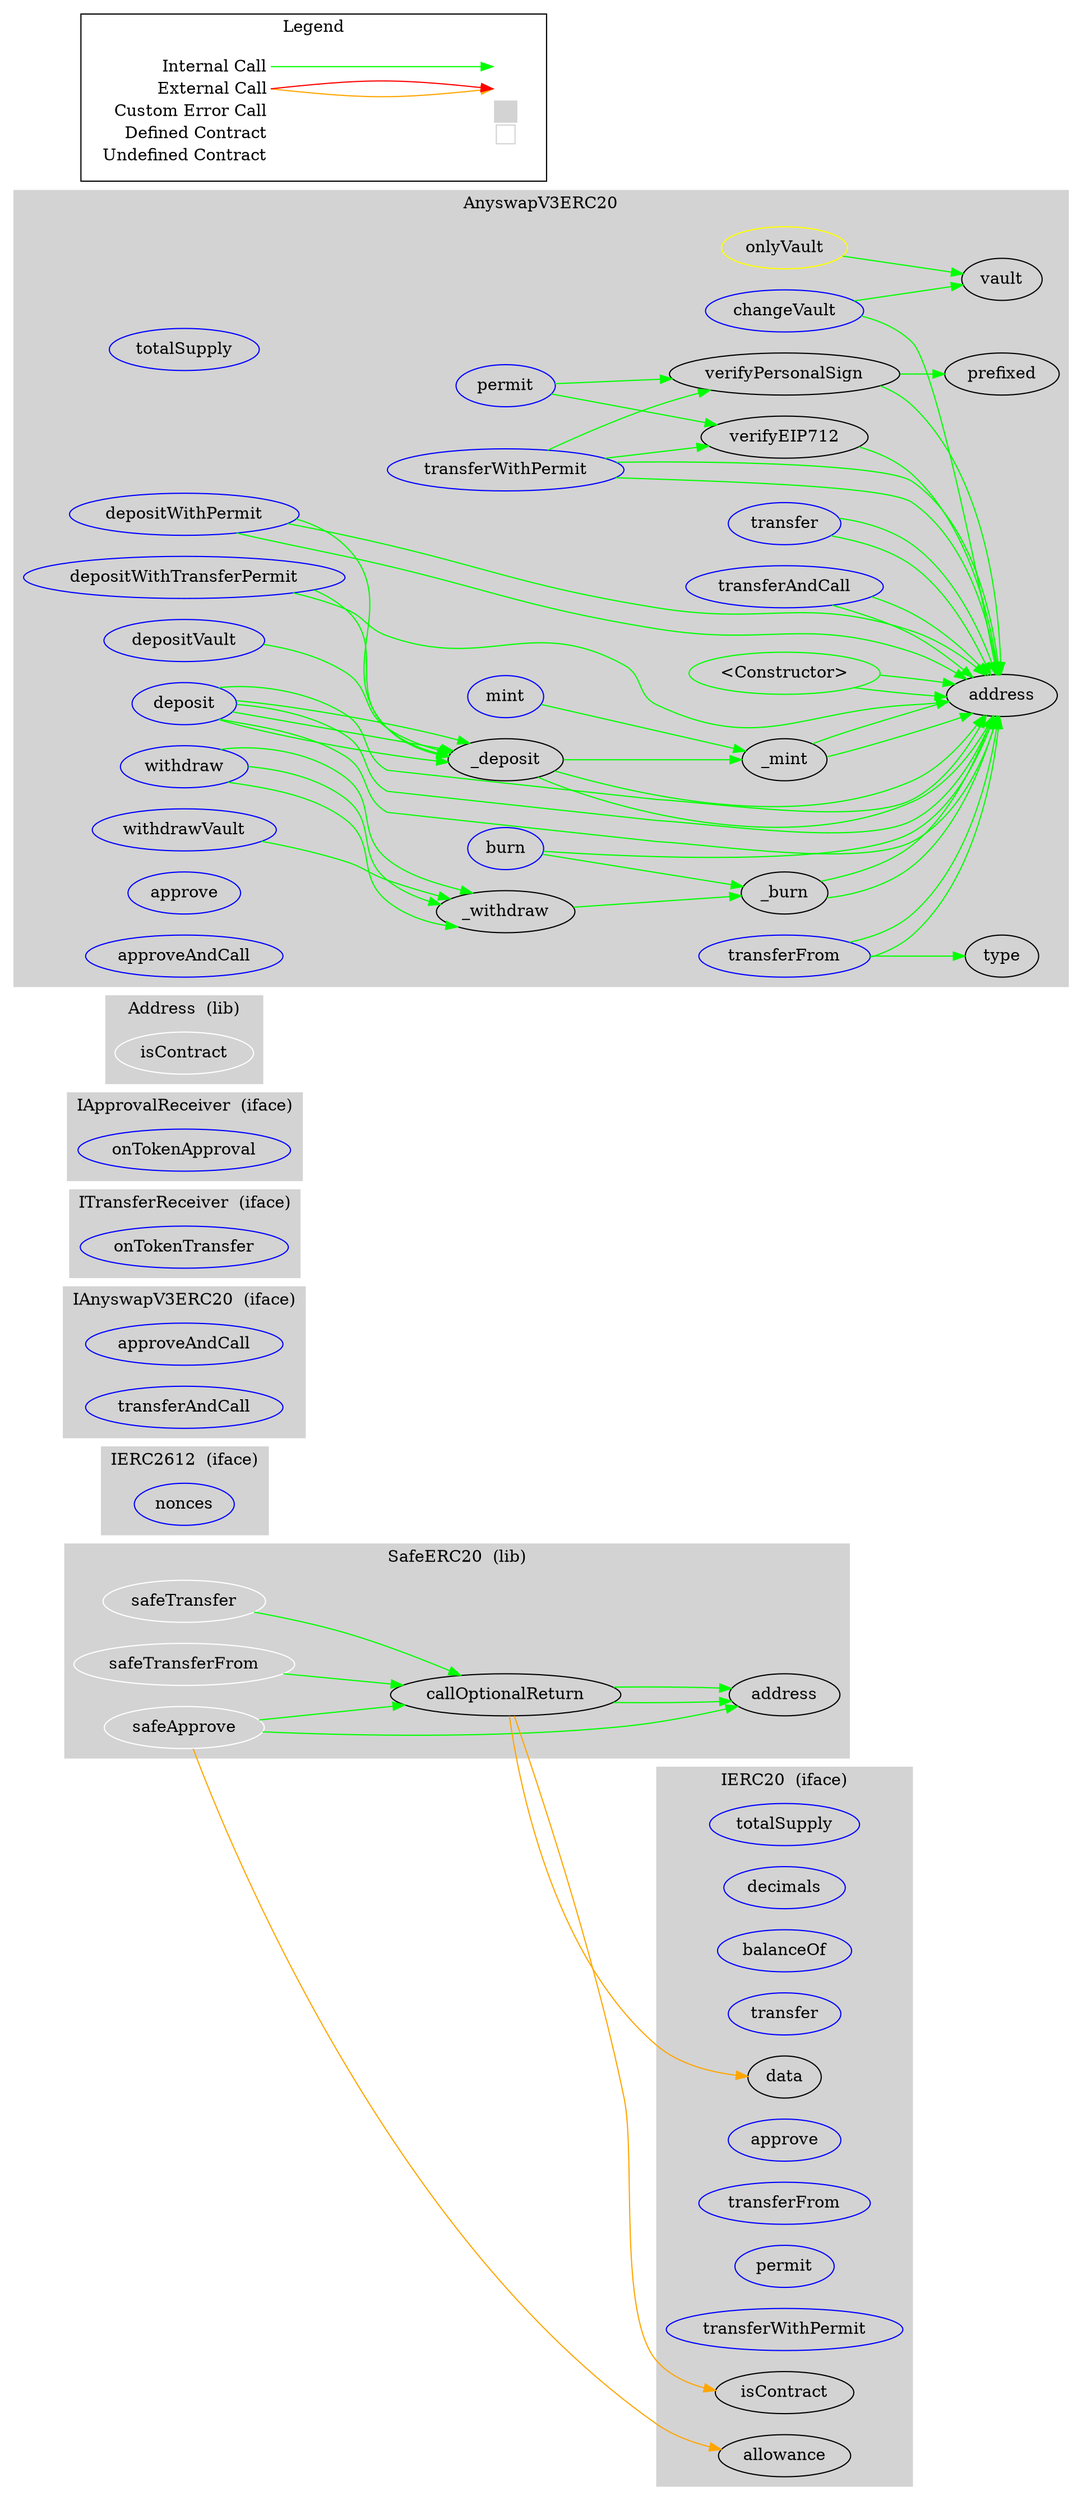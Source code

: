 digraph G {
  graph [ ratio = "auto", page = "100", compound =true ];
subgraph "clusterIERC20" {
  graph [ label = "IERC20  (iface)", color = "lightgray", style = "filled", bgcolor = "lightgray" ];
  "IERC20.totalSupply" [ label = "totalSupply", color = "blue" ];
  "IERC20.decimals" [ label = "decimals", color = "blue" ];
  "IERC20.balanceOf" [ label = "balanceOf", color = "blue" ];
  "IERC20.transfer" [ label = "transfer", color = "blue" ];
  "IERC20.allowance" [ label = "allowance" ];
  "IERC20.approve" [ label = "approve", color = "blue" ];
  "IERC20.transferFrom" [ label = "transferFrom", color = "blue" ];
  "IERC20.permit" [ label = "permit", color = "blue" ];
  "IERC20.transferWithPermit" [ label = "transferWithPermit", color = "blue" ];
  "IERC20.isContract" [ label = "isContract" ];
  "IERC20.data" [ label = "data" ];
}

subgraph "clusterIERC2612" {
  graph [ label = "IERC2612  (iface)", color = "lightgray", style = "filled", bgcolor = "lightgray" ];
  "IERC2612.nonces" [ label = "nonces", color = "blue" ];
}

subgraph "clusterIAnyswapV3ERC20" {
  graph [ label = "IAnyswapV3ERC20  (iface)", color = "lightgray", style = "filled", bgcolor = "lightgray" ];
  "IAnyswapV3ERC20.approveAndCall" [ label = "approveAndCall", color = "blue" ];
  "IAnyswapV3ERC20.transferAndCall" [ label = "transferAndCall", color = "blue" ];
}

subgraph "clusterITransferReceiver" {
  graph [ label = "ITransferReceiver  (iface)", color = "lightgray", style = "filled", bgcolor = "lightgray" ];
  "ITransferReceiver.onTokenTransfer" [ label = "onTokenTransfer", color = "blue" ];
}

subgraph "clusterIApprovalReceiver" {
  graph [ label = "IApprovalReceiver  (iface)", color = "lightgray", style = "filled", bgcolor = "lightgray" ];
  "IApprovalReceiver.onTokenApproval" [ label = "onTokenApproval", color = "blue" ];
}

subgraph "clusterAddress" {
  graph [ label = "Address  (lib)", color = "lightgray", style = "filled", bgcolor = "lightgray" ];
  "Address.isContract" [ label = "isContract", color = "white" ];
}

subgraph "clusterSafeERC20" {
  graph [ label = "SafeERC20  (lib)", color = "lightgray", style = "filled", bgcolor = "lightgray" ];
  "SafeERC20.safeTransfer" [ label = "safeTransfer", color = "white" ];
  "SafeERC20.safeTransferFrom" [ label = "safeTransferFrom", color = "white" ];
  "SafeERC20.safeApprove" [ label = "safeApprove", color = "white" ];
  "SafeERC20.callOptionalReturn" [ label = "callOptionalReturn" ];
  "SafeERC20.address" [ label = "address" ];
}

subgraph "clusterAnyswapV3ERC20" {
  graph [ label = "AnyswapV3ERC20", color = "lightgray", style = "filled", bgcolor = "lightgray" ];
  "AnyswapV3ERC20.onlyVault" [ label = "onlyVault", color = "yellow" ];
  "AnyswapV3ERC20.vault" [ label = "vault" ];
  "AnyswapV3ERC20.changeVault" [ label = "changeVault", color = "blue" ];
  "AnyswapV3ERC20.mint" [ label = "mint", color = "blue" ];
  "AnyswapV3ERC20.burn" [ label = "burn", color = "blue" ];
  "AnyswapV3ERC20.<Constructor>" [ label = "<Constructor>", color = "green" ];
  "AnyswapV3ERC20.totalSupply" [ label = "totalSupply", color = "blue" ];
  "AnyswapV3ERC20.depositWithPermit" [ label = "depositWithPermit", color = "blue" ];
  "AnyswapV3ERC20.depositWithTransferPermit" [ label = "depositWithTransferPermit", color = "blue" ];
  "AnyswapV3ERC20.deposit" [ label = "deposit", color = "blue" ];
  "AnyswapV3ERC20.depositVault" [ label = "depositVault", color = "blue" ];
  "AnyswapV3ERC20._deposit" [ label = "_deposit" ];
  "AnyswapV3ERC20.withdraw" [ label = "withdraw", color = "blue" ];
  "AnyswapV3ERC20.withdrawVault" [ label = "withdrawVault", color = "blue" ];
  "AnyswapV3ERC20._withdraw" [ label = "_withdraw" ];
  "AnyswapV3ERC20._mint" [ label = "_mint" ];
  "AnyswapV3ERC20._burn" [ label = "_burn" ];
  "AnyswapV3ERC20.approve" [ label = "approve", color = "blue" ];
  "AnyswapV3ERC20.approveAndCall" [ label = "approveAndCall", color = "blue" ];
  "AnyswapV3ERC20.permit" [ label = "permit", color = "blue" ];
  "AnyswapV3ERC20.transferWithPermit" [ label = "transferWithPermit", color = "blue" ];
  "AnyswapV3ERC20.verifyEIP712" [ label = "verifyEIP712" ];
  "AnyswapV3ERC20.verifyPersonalSign" [ label = "verifyPersonalSign" ];
  "AnyswapV3ERC20.prefixed" [ label = "prefixed" ];
  "AnyswapV3ERC20.transfer" [ label = "transfer", color = "blue" ];
  "AnyswapV3ERC20.transferFrom" [ label = "transferFrom", color = "blue" ];
  "AnyswapV3ERC20.transferAndCall" [ label = "transferAndCall", color = "blue" ];
  "AnyswapV3ERC20.address" [ label = "address" ];
  "AnyswapV3ERC20.type" [ label = "type" ];
}

  "SafeERC20.safeTransfer";
  "SafeERC20.callOptionalReturn";
  "SafeERC20.safeTransferFrom";
  "SafeERC20.safeApprove";
  "IERC20.allowance";
  "SafeERC20.address";
  "IERC20.isContract";
  "IERC20.data";
  "AnyswapV3ERC20.onlyVault";
  "AnyswapV3ERC20.vault";
  "AnyswapV3ERC20.changeVault";
  "AnyswapV3ERC20.address";
  "AnyswapV3ERC20.mint";
  "AnyswapV3ERC20._mint";
  "AnyswapV3ERC20.burn";
  "AnyswapV3ERC20._burn";
  "AnyswapV3ERC20.<Constructor>";
  "AnyswapV3ERC20.depositWithPermit";
  "AnyswapV3ERC20._deposit";
  "AnyswapV3ERC20.depositWithTransferPermit";
  "AnyswapV3ERC20.deposit";
  "AnyswapV3ERC20.depositVault";
  "AnyswapV3ERC20.withdraw";
  "AnyswapV3ERC20._withdraw";
  "AnyswapV3ERC20.withdrawVault";
  "AnyswapV3ERC20.permit";
  "AnyswapV3ERC20.verifyEIP712";
  "AnyswapV3ERC20.verifyPersonalSign";
  "AnyswapV3ERC20.transferWithPermit";
  "AnyswapV3ERC20.prefixed";
  "AnyswapV3ERC20.transfer";
  "AnyswapV3ERC20.transferFrom";
  "AnyswapV3ERC20.type";
  "AnyswapV3ERC20.transferAndCall";
  "SafeERC20.safeTransfer" -> "SafeERC20.callOptionalReturn" [ color = "green" ];
  "SafeERC20.safeTransferFrom" -> "SafeERC20.callOptionalReturn" [ color = "green" ];
  "SafeERC20.safeApprove" -> "IERC20.allowance" [ color = "orange" ];
  "SafeERC20.safeApprove" -> "SafeERC20.address" [ color = "green" ];
  "SafeERC20.safeApprove" -> "SafeERC20.callOptionalReturn" [ color = "green" ];
  "SafeERC20.callOptionalReturn" -> "IERC20.isContract" [ color = "orange" ];
  "SafeERC20.callOptionalReturn" -> "SafeERC20.address" [ color = "green" ];
  "SafeERC20.callOptionalReturn" -> "IERC20.data" [ color = "orange" ];
  "SafeERC20.callOptionalReturn" -> "SafeERC20.address" [ color = "green" ];
  "AnyswapV3ERC20.onlyVault" -> "AnyswapV3ERC20.vault" [ color = "green" ];
  "AnyswapV3ERC20.changeVault" -> "AnyswapV3ERC20.address" [ color = "green" ];
  "AnyswapV3ERC20.changeVault" -> "AnyswapV3ERC20.vault" [ color = "green" ];
  "AnyswapV3ERC20.mint" -> "AnyswapV3ERC20._mint" [ color = "green" ];
  "AnyswapV3ERC20.burn" -> "AnyswapV3ERC20.address" [ color = "green" ];
  "AnyswapV3ERC20.burn" -> "AnyswapV3ERC20._burn" [ color = "green" ];
  "AnyswapV3ERC20.<Constructor>" -> "AnyswapV3ERC20.address" [ color = "green" ];
  "AnyswapV3ERC20.<Constructor>" -> "AnyswapV3ERC20.address" [ color = "green" ];
  "AnyswapV3ERC20.depositWithPermit" -> "AnyswapV3ERC20.address" [ color = "green" ];
  "AnyswapV3ERC20.depositWithPermit" -> "AnyswapV3ERC20.address" [ color = "green" ];
  "AnyswapV3ERC20.depositWithPermit" -> "AnyswapV3ERC20._deposit" [ color = "green" ];
  "AnyswapV3ERC20.depositWithTransferPermit" -> "AnyswapV3ERC20.address" [ color = "green" ];
  "AnyswapV3ERC20.depositWithTransferPermit" -> "AnyswapV3ERC20._deposit" [ color = "green" ];
  "AnyswapV3ERC20.deposit" -> "AnyswapV3ERC20.address" [ color = "green" ];
  "AnyswapV3ERC20.deposit" -> "AnyswapV3ERC20._deposit" [ color = "green" ];
  "AnyswapV3ERC20.deposit" -> "AnyswapV3ERC20.address" [ color = "green" ];
  "AnyswapV3ERC20.deposit" -> "AnyswapV3ERC20._deposit" [ color = "green" ];
  "AnyswapV3ERC20.deposit" -> "AnyswapV3ERC20.address" [ color = "green" ];
  "AnyswapV3ERC20.deposit" -> "AnyswapV3ERC20._deposit" [ color = "green" ];
  "AnyswapV3ERC20.depositVault" -> "AnyswapV3ERC20._deposit" [ color = "green" ];
  "AnyswapV3ERC20._deposit" -> "AnyswapV3ERC20.address" [ color = "green" ];
  "AnyswapV3ERC20._deposit" -> "AnyswapV3ERC20.address" [ color = "green" ];
  "AnyswapV3ERC20._deposit" -> "AnyswapV3ERC20._mint" [ color = "green" ];
  "AnyswapV3ERC20.withdraw" -> "AnyswapV3ERC20._withdraw" [ color = "green" ];
  "AnyswapV3ERC20.withdraw" -> "AnyswapV3ERC20._withdraw" [ color = "green" ];
  "AnyswapV3ERC20.withdraw" -> "AnyswapV3ERC20._withdraw" [ color = "green" ];
  "AnyswapV3ERC20.withdrawVault" -> "AnyswapV3ERC20._withdraw" [ color = "green" ];
  "AnyswapV3ERC20._withdraw" -> "AnyswapV3ERC20._burn" [ color = "green" ];
  "AnyswapV3ERC20._mint" -> "AnyswapV3ERC20.address" [ color = "green" ];
  "AnyswapV3ERC20._mint" -> "AnyswapV3ERC20.address" [ color = "green" ];
  "AnyswapV3ERC20._burn" -> "AnyswapV3ERC20.address" [ color = "green" ];
  "AnyswapV3ERC20._burn" -> "AnyswapV3ERC20.address" [ color = "green" ];
  "AnyswapV3ERC20.permit" -> "AnyswapV3ERC20.verifyEIP712" [ color = "green" ];
  "AnyswapV3ERC20.permit" -> "AnyswapV3ERC20.verifyPersonalSign" [ color = "green" ];
  "AnyswapV3ERC20.transferWithPermit" -> "AnyswapV3ERC20.verifyEIP712" [ color = "green" ];
  "AnyswapV3ERC20.transferWithPermit" -> "AnyswapV3ERC20.verifyPersonalSign" [ color = "green" ];
  "AnyswapV3ERC20.transferWithPermit" -> "AnyswapV3ERC20.address" [ color = "green" ];
  "AnyswapV3ERC20.transferWithPermit" -> "AnyswapV3ERC20.address" [ color = "green" ];
  "AnyswapV3ERC20.verifyEIP712" -> "AnyswapV3ERC20.address" [ color = "green" ];
  "AnyswapV3ERC20.verifyPersonalSign" -> "AnyswapV3ERC20.prefixed" [ color = "green" ];
  "AnyswapV3ERC20.verifyPersonalSign" -> "AnyswapV3ERC20.address" [ color = "green" ];
  "AnyswapV3ERC20.transfer" -> "AnyswapV3ERC20.address" [ color = "green" ];
  "AnyswapV3ERC20.transfer" -> "AnyswapV3ERC20.address" [ color = "green" ];
  "AnyswapV3ERC20.transferFrom" -> "AnyswapV3ERC20.address" [ color = "green" ];
  "AnyswapV3ERC20.transferFrom" -> "AnyswapV3ERC20.address" [ color = "green" ];
  "AnyswapV3ERC20.transferFrom" -> "AnyswapV3ERC20.type" [ color = "green" ];
  "AnyswapV3ERC20.transferAndCall" -> "AnyswapV3ERC20.address" [ color = "green" ];
  "AnyswapV3ERC20.transferAndCall" -> "AnyswapV3ERC20.address" [ color = "green" ];


rankdir=LR
node [shape=plaintext]
subgraph cluster_01 { 
label = "Legend";
key [label=<<table border="0" cellpadding="2" cellspacing="0" cellborder="0">
  <tr><td align="right" port="i1">Internal Call</td></tr>
  <tr><td align="right" port="i2">External Call</td></tr>
  <tr><td align="right" port="i2">Custom Error Call</td></tr>
  <tr><td align="right" port="i3">Defined Contract</td></tr>
  <tr><td align="right" port="i4">Undefined Contract</td></tr>
  </table>>]
key2 [label=<<table border="0" cellpadding="2" cellspacing="0" cellborder="0">
  <tr><td port="i1">&nbsp;&nbsp;&nbsp;</td></tr>
  <tr><td port="i2">&nbsp;&nbsp;&nbsp;</td></tr>
  <tr><td port="i3" bgcolor="lightgray">&nbsp;&nbsp;&nbsp;</td></tr>
  <tr><td port="i4">
    <table border="1" cellborder="0" cellspacing="0" cellpadding="7" color="lightgray">
      <tr>
       <td></td>
      </tr>
     </table>
  </td></tr>
  </table>>]
key:i1:e -> key2:i1:w [color="green"]
key:i2:e -> key2:i2:w [color="orange"]
key:i2:e -> key2:i2:w [color="red"]
}
}

